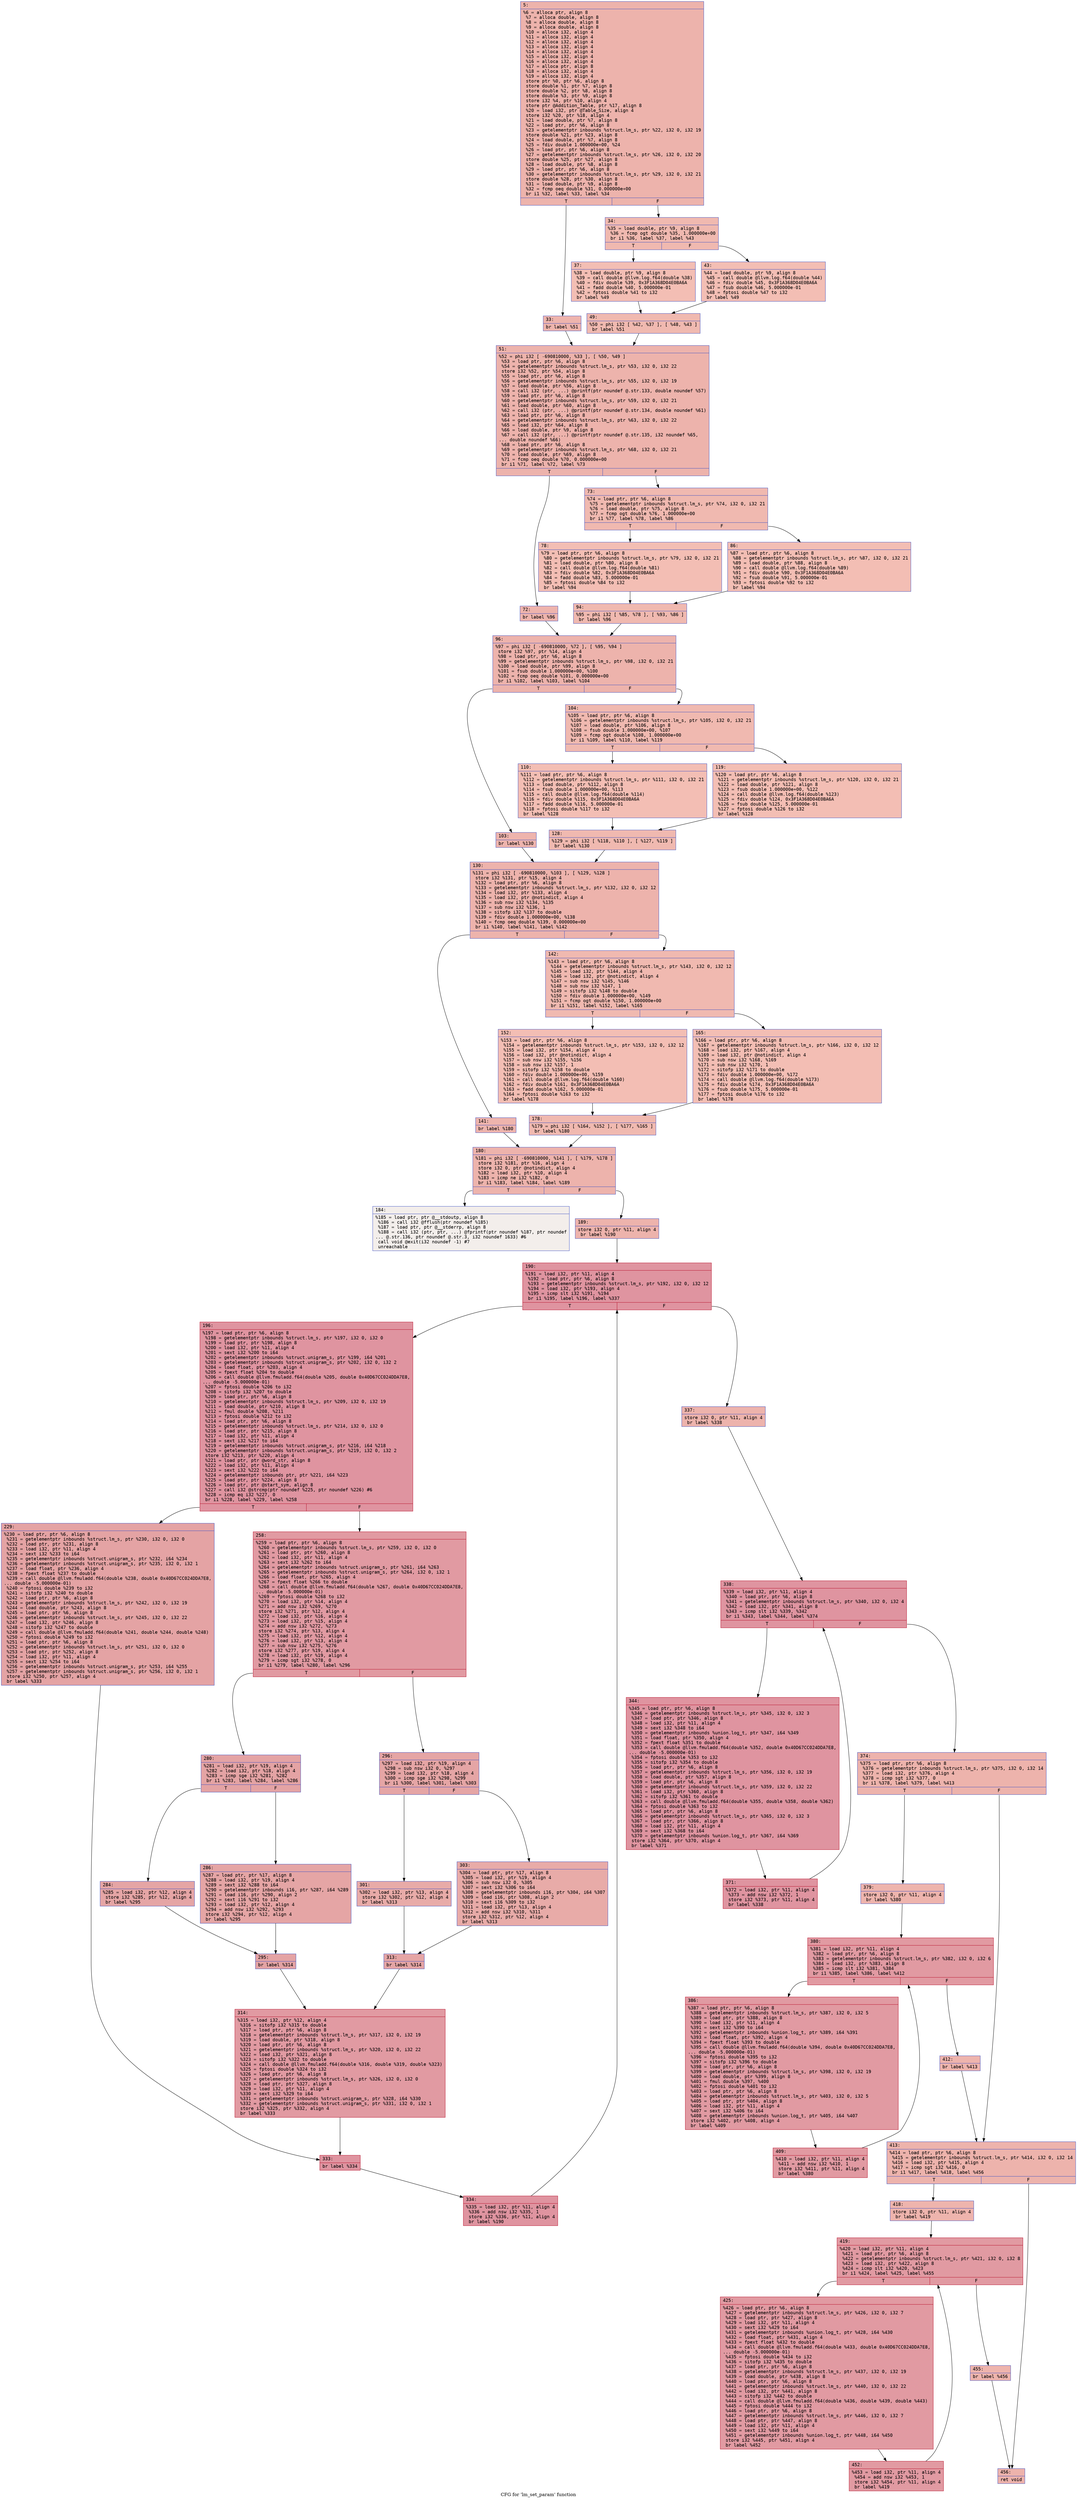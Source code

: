 digraph "CFG for 'lm_set_param' function" {
	label="CFG for 'lm_set_param' function";

	Node0x60000102a990 [shape=record,color="#3d50c3ff", style=filled, fillcolor="#d6524470" fontname="Courier",label="{5:\l|  %6 = alloca ptr, align 8\l  %7 = alloca double, align 8\l  %8 = alloca double, align 8\l  %9 = alloca double, align 8\l  %10 = alloca i32, align 4\l  %11 = alloca i32, align 4\l  %12 = alloca i32, align 4\l  %13 = alloca i32, align 4\l  %14 = alloca i32, align 4\l  %15 = alloca i32, align 4\l  %16 = alloca i32, align 4\l  %17 = alloca ptr, align 8\l  %18 = alloca i32, align 4\l  %19 = alloca i32, align 4\l  store ptr %0, ptr %6, align 8\l  store double %1, ptr %7, align 8\l  store double %2, ptr %8, align 8\l  store double %3, ptr %9, align 8\l  store i32 %4, ptr %10, align 4\l  store ptr @Addition_Table, ptr %17, align 8\l  %20 = load i32, ptr @Table_Size, align 4\l  store i32 %20, ptr %18, align 4\l  %21 = load double, ptr %7, align 8\l  %22 = load ptr, ptr %6, align 8\l  %23 = getelementptr inbounds %struct.lm_s, ptr %22, i32 0, i32 19\l  store double %21, ptr %23, align 8\l  %24 = load double, ptr %7, align 8\l  %25 = fdiv double 1.000000e+00, %24\l  %26 = load ptr, ptr %6, align 8\l  %27 = getelementptr inbounds %struct.lm_s, ptr %26, i32 0, i32 20\l  store double %25, ptr %27, align 8\l  %28 = load double, ptr %8, align 8\l  %29 = load ptr, ptr %6, align 8\l  %30 = getelementptr inbounds %struct.lm_s, ptr %29, i32 0, i32 21\l  store double %28, ptr %30, align 8\l  %31 = load double, ptr %9, align 8\l  %32 = fcmp oeq double %31, 0.000000e+00\l  br i1 %32, label %33, label %34\l|{<s0>T|<s1>F}}"];
	Node0x60000102a990:s0 -> Node0x60000102a9e0[tooltip="5 -> 33\nProbability 62.50%" ];
	Node0x60000102a990:s1 -> Node0x60000102aa30[tooltip="5 -> 34\nProbability 37.50%" ];
	Node0x60000102a9e0 [shape=record,color="#3d50c3ff", style=filled, fillcolor="#d8564670" fontname="Courier",label="{33:\l|  br label %51\l}"];
	Node0x60000102a9e0 -> Node0x60000102ab70[tooltip="33 -> 51\nProbability 100.00%" ];
	Node0x60000102aa30 [shape=record,color="#3d50c3ff", style=filled, fillcolor="#de614d70" fontname="Courier",label="{34:\l|  %35 = load double, ptr %9, align 8\l  %36 = fcmp ogt double %35, 1.000000e+00\l  br i1 %36, label %37, label %43\l|{<s0>T|<s1>F}}"];
	Node0x60000102aa30:s0 -> Node0x60000102aa80[tooltip="34 -> 37\nProbability 50.00%" ];
	Node0x60000102aa30:s1 -> Node0x60000102aad0[tooltip="34 -> 43\nProbability 50.00%" ];
	Node0x60000102aa80 [shape=record,color="#3d50c3ff", style=filled, fillcolor="#e36c5570" fontname="Courier",label="{37:\l|  %38 = load double, ptr %9, align 8\l  %39 = call double @llvm.log.f64(double %38)\l  %40 = fdiv double %39, 0x3F1A368D04E0BA6A\l  %41 = fadd double %40, 5.000000e-01\l  %42 = fptosi double %41 to i32\l  br label %49\l}"];
	Node0x60000102aa80 -> Node0x60000102ab20[tooltip="37 -> 49\nProbability 100.00%" ];
	Node0x60000102aad0 [shape=record,color="#3d50c3ff", style=filled, fillcolor="#e36c5570" fontname="Courier",label="{43:\l|  %44 = load double, ptr %9, align 8\l  %45 = call double @llvm.log.f64(double %44)\l  %46 = fdiv double %45, 0x3F1A368D04E0BA6A\l  %47 = fsub double %46, 5.000000e-01\l  %48 = fptosi double %47 to i32\l  br label %49\l}"];
	Node0x60000102aad0 -> Node0x60000102ab20[tooltip="43 -> 49\nProbability 100.00%" ];
	Node0x60000102ab20 [shape=record,color="#3d50c3ff", style=filled, fillcolor="#de614d70" fontname="Courier",label="{49:\l|  %50 = phi i32 [ %42, %37 ], [ %48, %43 ]\l  br label %51\l}"];
	Node0x60000102ab20 -> Node0x60000102ab70[tooltip="49 -> 51\nProbability 100.00%" ];
	Node0x60000102ab70 [shape=record,color="#3d50c3ff", style=filled, fillcolor="#d6524470" fontname="Courier",label="{51:\l|  %52 = phi i32 [ -690810000, %33 ], [ %50, %49 ]\l  %53 = load ptr, ptr %6, align 8\l  %54 = getelementptr inbounds %struct.lm_s, ptr %53, i32 0, i32 22\l  store i32 %52, ptr %54, align 8\l  %55 = load ptr, ptr %6, align 8\l  %56 = getelementptr inbounds %struct.lm_s, ptr %55, i32 0, i32 19\l  %57 = load double, ptr %56, align 8\l  %58 = call i32 (ptr, ...) @printf(ptr noundef @.str.133, double noundef %57)\l  %59 = load ptr, ptr %6, align 8\l  %60 = getelementptr inbounds %struct.lm_s, ptr %59, i32 0, i32 21\l  %61 = load double, ptr %60, align 8\l  %62 = call i32 (ptr, ...) @printf(ptr noundef @.str.134, double noundef %61)\l  %63 = load ptr, ptr %6, align 8\l  %64 = getelementptr inbounds %struct.lm_s, ptr %63, i32 0, i32 22\l  %65 = load i32, ptr %64, align 8\l  %66 = load double, ptr %9, align 8\l  %67 = call i32 (ptr, ...) @printf(ptr noundef @.str.135, i32 noundef %65,\l... double noundef %66)\l  %68 = load ptr, ptr %6, align 8\l  %69 = getelementptr inbounds %struct.lm_s, ptr %68, i32 0, i32 21\l  %70 = load double, ptr %69, align 8\l  %71 = fcmp oeq double %70, 0.000000e+00\l  br i1 %71, label %72, label %73\l|{<s0>T|<s1>F}}"];
	Node0x60000102ab70:s0 -> Node0x60000102abc0[tooltip="51 -> 72\nProbability 62.50%" ];
	Node0x60000102ab70:s1 -> Node0x60000102ac10[tooltip="51 -> 73\nProbability 37.50%" ];
	Node0x60000102abc0 [shape=record,color="#3d50c3ff", style=filled, fillcolor="#d8564670" fontname="Courier",label="{72:\l|  br label %96\l}"];
	Node0x60000102abc0 -> Node0x60000102ad50[tooltip="72 -> 96\nProbability 100.00%" ];
	Node0x60000102ac10 [shape=record,color="#3d50c3ff", style=filled, fillcolor="#de614d70" fontname="Courier",label="{73:\l|  %74 = load ptr, ptr %6, align 8\l  %75 = getelementptr inbounds %struct.lm_s, ptr %74, i32 0, i32 21\l  %76 = load double, ptr %75, align 8\l  %77 = fcmp ogt double %76, 1.000000e+00\l  br i1 %77, label %78, label %86\l|{<s0>T|<s1>F}}"];
	Node0x60000102ac10:s0 -> Node0x60000102ac60[tooltip="73 -> 78\nProbability 50.00%" ];
	Node0x60000102ac10:s1 -> Node0x60000102acb0[tooltip="73 -> 86\nProbability 50.00%" ];
	Node0x60000102ac60 [shape=record,color="#3d50c3ff", style=filled, fillcolor="#e36c5570" fontname="Courier",label="{78:\l|  %79 = load ptr, ptr %6, align 8\l  %80 = getelementptr inbounds %struct.lm_s, ptr %79, i32 0, i32 21\l  %81 = load double, ptr %80, align 8\l  %82 = call double @llvm.log.f64(double %81)\l  %83 = fdiv double %82, 0x3F1A368D04E0BA6A\l  %84 = fadd double %83, 5.000000e-01\l  %85 = fptosi double %84 to i32\l  br label %94\l}"];
	Node0x60000102ac60 -> Node0x60000102ad00[tooltip="78 -> 94\nProbability 100.00%" ];
	Node0x60000102acb0 [shape=record,color="#3d50c3ff", style=filled, fillcolor="#e36c5570" fontname="Courier",label="{86:\l|  %87 = load ptr, ptr %6, align 8\l  %88 = getelementptr inbounds %struct.lm_s, ptr %87, i32 0, i32 21\l  %89 = load double, ptr %88, align 8\l  %90 = call double @llvm.log.f64(double %89)\l  %91 = fdiv double %90, 0x3F1A368D04E0BA6A\l  %92 = fsub double %91, 5.000000e-01\l  %93 = fptosi double %92 to i32\l  br label %94\l}"];
	Node0x60000102acb0 -> Node0x60000102ad00[tooltip="86 -> 94\nProbability 100.00%" ];
	Node0x60000102ad00 [shape=record,color="#3d50c3ff", style=filled, fillcolor="#de614d70" fontname="Courier",label="{94:\l|  %95 = phi i32 [ %85, %78 ], [ %93, %86 ]\l  br label %96\l}"];
	Node0x60000102ad00 -> Node0x60000102ad50[tooltip="94 -> 96\nProbability 100.00%" ];
	Node0x60000102ad50 [shape=record,color="#3d50c3ff", style=filled, fillcolor="#d6524470" fontname="Courier",label="{96:\l|  %97 = phi i32 [ -690810000, %72 ], [ %95, %94 ]\l  store i32 %97, ptr %14, align 4\l  %98 = load ptr, ptr %6, align 8\l  %99 = getelementptr inbounds %struct.lm_s, ptr %98, i32 0, i32 21\l  %100 = load double, ptr %99, align 8\l  %101 = fsub double 1.000000e+00, %100\l  %102 = fcmp oeq double %101, 0.000000e+00\l  br i1 %102, label %103, label %104\l|{<s0>T|<s1>F}}"];
	Node0x60000102ad50:s0 -> Node0x60000102ada0[tooltip="96 -> 103\nProbability 62.50%" ];
	Node0x60000102ad50:s1 -> Node0x60000102adf0[tooltip="96 -> 104\nProbability 37.50%" ];
	Node0x60000102ada0 [shape=record,color="#3d50c3ff", style=filled, fillcolor="#d8564670" fontname="Courier",label="{103:\l|  br label %130\l}"];
	Node0x60000102ada0 -> Node0x60000102af30[tooltip="103 -> 130\nProbability 100.00%" ];
	Node0x60000102adf0 [shape=record,color="#3d50c3ff", style=filled, fillcolor="#de614d70" fontname="Courier",label="{104:\l|  %105 = load ptr, ptr %6, align 8\l  %106 = getelementptr inbounds %struct.lm_s, ptr %105, i32 0, i32 21\l  %107 = load double, ptr %106, align 8\l  %108 = fsub double 1.000000e+00, %107\l  %109 = fcmp ogt double %108, 1.000000e+00\l  br i1 %109, label %110, label %119\l|{<s0>T|<s1>F}}"];
	Node0x60000102adf0:s0 -> Node0x60000102ae40[tooltip="104 -> 110\nProbability 50.00%" ];
	Node0x60000102adf0:s1 -> Node0x60000102ae90[tooltip="104 -> 119\nProbability 50.00%" ];
	Node0x60000102ae40 [shape=record,color="#3d50c3ff", style=filled, fillcolor="#e36c5570" fontname="Courier",label="{110:\l|  %111 = load ptr, ptr %6, align 8\l  %112 = getelementptr inbounds %struct.lm_s, ptr %111, i32 0, i32 21\l  %113 = load double, ptr %112, align 8\l  %114 = fsub double 1.000000e+00, %113\l  %115 = call double @llvm.log.f64(double %114)\l  %116 = fdiv double %115, 0x3F1A368D04E0BA6A\l  %117 = fadd double %116, 5.000000e-01\l  %118 = fptosi double %117 to i32\l  br label %128\l}"];
	Node0x60000102ae40 -> Node0x60000102aee0[tooltip="110 -> 128\nProbability 100.00%" ];
	Node0x60000102ae90 [shape=record,color="#3d50c3ff", style=filled, fillcolor="#e36c5570" fontname="Courier",label="{119:\l|  %120 = load ptr, ptr %6, align 8\l  %121 = getelementptr inbounds %struct.lm_s, ptr %120, i32 0, i32 21\l  %122 = load double, ptr %121, align 8\l  %123 = fsub double 1.000000e+00, %122\l  %124 = call double @llvm.log.f64(double %123)\l  %125 = fdiv double %124, 0x3F1A368D04E0BA6A\l  %126 = fsub double %125, 5.000000e-01\l  %127 = fptosi double %126 to i32\l  br label %128\l}"];
	Node0x60000102ae90 -> Node0x60000102aee0[tooltip="119 -> 128\nProbability 100.00%" ];
	Node0x60000102aee0 [shape=record,color="#3d50c3ff", style=filled, fillcolor="#de614d70" fontname="Courier",label="{128:\l|  %129 = phi i32 [ %118, %110 ], [ %127, %119 ]\l  br label %130\l}"];
	Node0x60000102aee0 -> Node0x60000102af30[tooltip="128 -> 130\nProbability 100.00%" ];
	Node0x60000102af30 [shape=record,color="#3d50c3ff", style=filled, fillcolor="#d6524470" fontname="Courier",label="{130:\l|  %131 = phi i32 [ -690810000, %103 ], [ %129, %128 ]\l  store i32 %131, ptr %15, align 4\l  %132 = load ptr, ptr %6, align 8\l  %133 = getelementptr inbounds %struct.lm_s, ptr %132, i32 0, i32 12\l  %134 = load i32, ptr %133, align 4\l  %135 = load i32, ptr @notindict, align 4\l  %136 = sub nsw i32 %134, %135\l  %137 = sub nsw i32 %136, 1\l  %138 = sitofp i32 %137 to double\l  %139 = fdiv double 1.000000e+00, %138\l  %140 = fcmp oeq double %139, 0.000000e+00\l  br i1 %140, label %141, label %142\l|{<s0>T|<s1>F}}"];
	Node0x60000102af30:s0 -> Node0x60000102af80[tooltip="130 -> 141\nProbability 62.50%" ];
	Node0x60000102af30:s1 -> Node0x60000102afd0[tooltip="130 -> 142\nProbability 37.50%" ];
	Node0x60000102af80 [shape=record,color="#3d50c3ff", style=filled, fillcolor="#d8564670" fontname="Courier",label="{141:\l|  br label %180\l}"];
	Node0x60000102af80 -> Node0x60000102b110[tooltip="141 -> 180\nProbability 100.00%" ];
	Node0x60000102afd0 [shape=record,color="#3d50c3ff", style=filled, fillcolor="#de614d70" fontname="Courier",label="{142:\l|  %143 = load ptr, ptr %6, align 8\l  %144 = getelementptr inbounds %struct.lm_s, ptr %143, i32 0, i32 12\l  %145 = load i32, ptr %144, align 4\l  %146 = load i32, ptr @notindict, align 4\l  %147 = sub nsw i32 %145, %146\l  %148 = sub nsw i32 %147, 1\l  %149 = sitofp i32 %148 to double\l  %150 = fdiv double 1.000000e+00, %149\l  %151 = fcmp ogt double %150, 1.000000e+00\l  br i1 %151, label %152, label %165\l|{<s0>T|<s1>F}}"];
	Node0x60000102afd0:s0 -> Node0x60000102b020[tooltip="142 -> 152\nProbability 50.00%" ];
	Node0x60000102afd0:s1 -> Node0x60000102b070[tooltip="142 -> 165\nProbability 50.00%" ];
	Node0x60000102b020 [shape=record,color="#3d50c3ff", style=filled, fillcolor="#e36c5570" fontname="Courier",label="{152:\l|  %153 = load ptr, ptr %6, align 8\l  %154 = getelementptr inbounds %struct.lm_s, ptr %153, i32 0, i32 12\l  %155 = load i32, ptr %154, align 4\l  %156 = load i32, ptr @notindict, align 4\l  %157 = sub nsw i32 %155, %156\l  %158 = sub nsw i32 %157, 1\l  %159 = sitofp i32 %158 to double\l  %160 = fdiv double 1.000000e+00, %159\l  %161 = call double @llvm.log.f64(double %160)\l  %162 = fdiv double %161, 0x3F1A368D04E0BA6A\l  %163 = fadd double %162, 5.000000e-01\l  %164 = fptosi double %163 to i32\l  br label %178\l}"];
	Node0x60000102b020 -> Node0x60000102b0c0[tooltip="152 -> 178\nProbability 100.00%" ];
	Node0x60000102b070 [shape=record,color="#3d50c3ff", style=filled, fillcolor="#e36c5570" fontname="Courier",label="{165:\l|  %166 = load ptr, ptr %6, align 8\l  %167 = getelementptr inbounds %struct.lm_s, ptr %166, i32 0, i32 12\l  %168 = load i32, ptr %167, align 4\l  %169 = load i32, ptr @notindict, align 4\l  %170 = sub nsw i32 %168, %169\l  %171 = sub nsw i32 %170, 1\l  %172 = sitofp i32 %171 to double\l  %173 = fdiv double 1.000000e+00, %172\l  %174 = call double @llvm.log.f64(double %173)\l  %175 = fdiv double %174, 0x3F1A368D04E0BA6A\l  %176 = fsub double %175, 5.000000e-01\l  %177 = fptosi double %176 to i32\l  br label %178\l}"];
	Node0x60000102b070 -> Node0x60000102b0c0[tooltip="165 -> 178\nProbability 100.00%" ];
	Node0x60000102b0c0 [shape=record,color="#3d50c3ff", style=filled, fillcolor="#de614d70" fontname="Courier",label="{178:\l|  %179 = phi i32 [ %164, %152 ], [ %177, %165 ]\l  br label %180\l}"];
	Node0x60000102b0c0 -> Node0x60000102b110[tooltip="178 -> 180\nProbability 100.00%" ];
	Node0x60000102b110 [shape=record,color="#3d50c3ff", style=filled, fillcolor="#d6524470" fontname="Courier",label="{180:\l|  %181 = phi i32 [ -690810000, %141 ], [ %179, %178 ]\l  store i32 %181, ptr %16, align 4\l  store i32 0, ptr @notindict, align 4\l  %182 = load i32, ptr %10, align 4\l  %183 = icmp ne i32 %182, 0\l  br i1 %183, label %184, label %189\l|{<s0>T|<s1>F}}"];
	Node0x60000102b110:s0 -> Node0x60000102b160[tooltip="180 -> 184\nProbability 0.00%" ];
	Node0x60000102b110:s1 -> Node0x60000102b1b0[tooltip="180 -> 189\nProbability 100.00%" ];
	Node0x60000102b160 [shape=record,color="#3d50c3ff", style=filled, fillcolor="#e5d8d170" fontname="Courier",label="{184:\l|  %185 = load ptr, ptr @__stdoutp, align 8\l  %186 = call i32 @fflush(ptr noundef %185)\l  %187 = load ptr, ptr @__stderrp, align 8\l  %188 = call i32 (ptr, ptr, ...) @fprintf(ptr noundef %187, ptr noundef\l... @.str.136, ptr noundef @.str.3, i32 noundef 1633) #6\l  call void @exit(i32 noundef -1) #7\l  unreachable\l}"];
	Node0x60000102b1b0 [shape=record,color="#3d50c3ff", style=filled, fillcolor="#d6524470" fontname="Courier",label="{189:\l|  store i32 0, ptr %11, align 4\l  br label %190\l}"];
	Node0x60000102b1b0 -> Node0x60000102b200[tooltip="189 -> 190\nProbability 100.00%" ];
	Node0x60000102b200 [shape=record,color="#b70d28ff", style=filled, fillcolor="#b70d2870" fontname="Courier",label="{190:\l|  %191 = load i32, ptr %11, align 4\l  %192 = load ptr, ptr %6, align 8\l  %193 = getelementptr inbounds %struct.lm_s, ptr %192, i32 0, i32 12\l  %194 = load i32, ptr %193, align 4\l  %195 = icmp slt i32 %191, %194\l  br i1 %195, label %196, label %337\l|{<s0>T|<s1>F}}"];
	Node0x60000102b200:s0 -> Node0x60000102b250[tooltip="190 -> 196\nProbability 96.88%" ];
	Node0x60000102b200:s1 -> Node0x60000102b6b0[tooltip="190 -> 337\nProbability 3.12%" ];
	Node0x60000102b250 [shape=record,color="#b70d28ff", style=filled, fillcolor="#b70d2870" fontname="Courier",label="{196:\l|  %197 = load ptr, ptr %6, align 8\l  %198 = getelementptr inbounds %struct.lm_s, ptr %197, i32 0, i32 0\l  %199 = load ptr, ptr %198, align 8\l  %200 = load i32, ptr %11, align 4\l  %201 = sext i32 %200 to i64\l  %202 = getelementptr inbounds %struct.unigram_s, ptr %199, i64 %201\l  %203 = getelementptr inbounds %struct.unigram_s, ptr %202, i32 0, i32 2\l  %204 = load float, ptr %203, align 4\l  %205 = fpext float %204 to double\l  %206 = call double @llvm.fmuladd.f64(double %205, double 0x40D67CC024DDA7E8,\l... double -5.000000e-01)\l  %207 = fptosi double %206 to i32\l  %208 = sitofp i32 %207 to double\l  %209 = load ptr, ptr %6, align 8\l  %210 = getelementptr inbounds %struct.lm_s, ptr %209, i32 0, i32 19\l  %211 = load double, ptr %210, align 8\l  %212 = fmul double %208, %211\l  %213 = fptosi double %212 to i32\l  %214 = load ptr, ptr %6, align 8\l  %215 = getelementptr inbounds %struct.lm_s, ptr %214, i32 0, i32 0\l  %216 = load ptr, ptr %215, align 8\l  %217 = load i32, ptr %11, align 4\l  %218 = sext i32 %217 to i64\l  %219 = getelementptr inbounds %struct.unigram_s, ptr %216, i64 %218\l  %220 = getelementptr inbounds %struct.unigram_s, ptr %219, i32 0, i32 2\l  store i32 %213, ptr %220, align 4\l  %221 = load ptr, ptr @word_str, align 8\l  %222 = load i32, ptr %11, align 4\l  %223 = sext i32 %222 to i64\l  %224 = getelementptr inbounds ptr, ptr %221, i64 %223\l  %225 = load ptr, ptr %224, align 8\l  %226 = load ptr, ptr @start_sym, align 8\l  %227 = call i32 @strcmp(ptr noundef %225, ptr noundef %226) #6\l  %228 = icmp eq i32 %227, 0\l  br i1 %228, label %229, label %258\l|{<s0>T|<s1>F}}"];
	Node0x60000102b250:s0 -> Node0x60000102b2a0[tooltip="196 -> 229\nProbability 37.50%" ];
	Node0x60000102b250:s1 -> Node0x60000102b2f0[tooltip="196 -> 258\nProbability 62.50%" ];
	Node0x60000102b2a0 [shape=record,color="#3d50c3ff", style=filled, fillcolor="#c32e3170" fontname="Courier",label="{229:\l|  %230 = load ptr, ptr %6, align 8\l  %231 = getelementptr inbounds %struct.lm_s, ptr %230, i32 0, i32 0\l  %232 = load ptr, ptr %231, align 8\l  %233 = load i32, ptr %11, align 4\l  %234 = sext i32 %233 to i64\l  %235 = getelementptr inbounds %struct.unigram_s, ptr %232, i64 %234\l  %236 = getelementptr inbounds %struct.unigram_s, ptr %235, i32 0, i32 1\l  %237 = load float, ptr %236, align 4\l  %238 = fpext float %237 to double\l  %239 = call double @llvm.fmuladd.f64(double %238, double 0x40D67CC024DDA7E8,\l... double -5.000000e-01)\l  %240 = fptosi double %239 to i32\l  %241 = sitofp i32 %240 to double\l  %242 = load ptr, ptr %6, align 8\l  %243 = getelementptr inbounds %struct.lm_s, ptr %242, i32 0, i32 19\l  %244 = load double, ptr %243, align 8\l  %245 = load ptr, ptr %6, align 8\l  %246 = getelementptr inbounds %struct.lm_s, ptr %245, i32 0, i32 22\l  %247 = load i32, ptr %246, align 8\l  %248 = sitofp i32 %247 to double\l  %249 = call double @llvm.fmuladd.f64(double %241, double %244, double %248)\l  %250 = fptosi double %249 to i32\l  %251 = load ptr, ptr %6, align 8\l  %252 = getelementptr inbounds %struct.lm_s, ptr %251, i32 0, i32 0\l  %253 = load ptr, ptr %252, align 8\l  %254 = load i32, ptr %11, align 4\l  %255 = sext i32 %254 to i64\l  %256 = getelementptr inbounds %struct.unigram_s, ptr %253, i64 %255\l  %257 = getelementptr inbounds %struct.unigram_s, ptr %256, i32 0, i32 1\l  store i32 %250, ptr %257, align 4\l  br label %333\l}"];
	Node0x60000102b2a0 -> Node0x60000102b610[tooltip="229 -> 333\nProbability 100.00%" ];
	Node0x60000102b2f0 [shape=record,color="#b70d28ff", style=filled, fillcolor="#bb1b2c70" fontname="Courier",label="{258:\l|  %259 = load ptr, ptr %6, align 8\l  %260 = getelementptr inbounds %struct.lm_s, ptr %259, i32 0, i32 0\l  %261 = load ptr, ptr %260, align 8\l  %262 = load i32, ptr %11, align 4\l  %263 = sext i32 %262 to i64\l  %264 = getelementptr inbounds %struct.unigram_s, ptr %261, i64 %263\l  %265 = getelementptr inbounds %struct.unigram_s, ptr %264, i32 0, i32 1\l  %266 = load float, ptr %265, align 4\l  %267 = fpext float %266 to double\l  %268 = call double @llvm.fmuladd.f64(double %267, double 0x40D67CC024DDA7E8,\l... double -5.000000e-01)\l  %269 = fptosi double %268 to i32\l  %270 = load i32, ptr %14, align 4\l  %271 = add nsw i32 %269, %270\l  store i32 %271, ptr %12, align 4\l  %272 = load i32, ptr %16, align 4\l  %273 = load i32, ptr %15, align 4\l  %274 = add nsw i32 %272, %273\l  store i32 %274, ptr %13, align 4\l  %275 = load i32, ptr %12, align 4\l  %276 = load i32, ptr %13, align 4\l  %277 = sub nsw i32 %275, %276\l  store i32 %277, ptr %19, align 4\l  %278 = load i32, ptr %19, align 4\l  %279 = icmp sgt i32 %278, 0\l  br i1 %279, label %280, label %296\l|{<s0>T|<s1>F}}"];
	Node0x60000102b2f0:s0 -> Node0x60000102b340[tooltip="258 -> 280\nProbability 62.50%" ];
	Node0x60000102b2f0:s1 -> Node0x60000102b480[tooltip="258 -> 296\nProbability 37.50%" ];
	Node0x60000102b340 [shape=record,color="#3d50c3ff", style=filled, fillcolor="#c32e3170" fontname="Courier",label="{280:\l|  %281 = load i32, ptr %19, align 4\l  %282 = load i32, ptr %18, align 4\l  %283 = icmp sge i32 %281, %282\l  br i1 %283, label %284, label %286\l|{<s0>T|<s1>F}}"];
	Node0x60000102b340:s0 -> Node0x60000102b390[tooltip="280 -> 284\nProbability 50.00%" ];
	Node0x60000102b340:s1 -> Node0x60000102b3e0[tooltip="280 -> 286\nProbability 50.00%" ];
	Node0x60000102b390 [shape=record,color="#3d50c3ff", style=filled, fillcolor="#c5333470" fontname="Courier",label="{284:\l|  %285 = load i32, ptr %12, align 4\l  store i32 %285, ptr %12, align 4\l  br label %295\l}"];
	Node0x60000102b390 -> Node0x60000102b430[tooltip="284 -> 295\nProbability 100.00%" ];
	Node0x60000102b3e0 [shape=record,color="#3d50c3ff", style=filled, fillcolor="#c5333470" fontname="Courier",label="{286:\l|  %287 = load ptr, ptr %17, align 8\l  %288 = load i32, ptr %19, align 4\l  %289 = sext i32 %288 to i64\l  %290 = getelementptr inbounds i16, ptr %287, i64 %289\l  %291 = load i16, ptr %290, align 2\l  %292 = sext i16 %291 to i32\l  %293 = load i32, ptr %12, align 4\l  %294 = add nsw i32 %292, %293\l  store i32 %294, ptr %12, align 4\l  br label %295\l}"];
	Node0x60000102b3e0 -> Node0x60000102b430[tooltip="286 -> 295\nProbability 100.00%" ];
	Node0x60000102b430 [shape=record,color="#3d50c3ff", style=filled, fillcolor="#c32e3170" fontname="Courier",label="{295:\l|  br label %314\l}"];
	Node0x60000102b430 -> Node0x60000102b5c0[tooltip="295 -> 314\nProbability 100.00%" ];
	Node0x60000102b480 [shape=record,color="#3d50c3ff", style=filled, fillcolor="#c5333470" fontname="Courier",label="{296:\l|  %297 = load i32, ptr %19, align 4\l  %298 = sub nsw i32 0, %297\l  %299 = load i32, ptr %18, align 4\l  %300 = icmp sge i32 %298, %299\l  br i1 %300, label %301, label %303\l|{<s0>T|<s1>F}}"];
	Node0x60000102b480:s0 -> Node0x60000102b4d0[tooltip="296 -> 301\nProbability 50.00%" ];
	Node0x60000102b480:s1 -> Node0x60000102b520[tooltip="296 -> 303\nProbability 50.00%" ];
	Node0x60000102b4d0 [shape=record,color="#3d50c3ff", style=filled, fillcolor="#cc403a70" fontname="Courier",label="{301:\l|  %302 = load i32, ptr %13, align 4\l  store i32 %302, ptr %12, align 4\l  br label %313\l}"];
	Node0x60000102b4d0 -> Node0x60000102b570[tooltip="301 -> 313\nProbability 100.00%" ];
	Node0x60000102b520 [shape=record,color="#3d50c3ff", style=filled, fillcolor="#cc403a70" fontname="Courier",label="{303:\l|  %304 = load ptr, ptr %17, align 8\l  %305 = load i32, ptr %19, align 4\l  %306 = sub nsw i32 0, %305\l  %307 = sext i32 %306 to i64\l  %308 = getelementptr inbounds i16, ptr %304, i64 %307\l  %309 = load i16, ptr %308, align 2\l  %310 = sext i16 %309 to i32\l  %311 = load i32, ptr %13, align 4\l  %312 = add nsw i32 %310, %311\l  store i32 %312, ptr %12, align 4\l  br label %313\l}"];
	Node0x60000102b520 -> Node0x60000102b570[tooltip="303 -> 313\nProbability 100.00%" ];
	Node0x60000102b570 [shape=record,color="#3d50c3ff", style=filled, fillcolor="#c5333470" fontname="Courier",label="{313:\l|  br label %314\l}"];
	Node0x60000102b570 -> Node0x60000102b5c0[tooltip="313 -> 314\nProbability 100.00%" ];
	Node0x60000102b5c0 [shape=record,color="#b70d28ff", style=filled, fillcolor="#bb1b2c70" fontname="Courier",label="{314:\l|  %315 = load i32, ptr %12, align 4\l  %316 = sitofp i32 %315 to double\l  %317 = load ptr, ptr %6, align 8\l  %318 = getelementptr inbounds %struct.lm_s, ptr %317, i32 0, i32 19\l  %319 = load double, ptr %318, align 8\l  %320 = load ptr, ptr %6, align 8\l  %321 = getelementptr inbounds %struct.lm_s, ptr %320, i32 0, i32 22\l  %322 = load i32, ptr %321, align 8\l  %323 = sitofp i32 %322 to double\l  %324 = call double @llvm.fmuladd.f64(double %316, double %319, double %323)\l  %325 = fptosi double %324 to i32\l  %326 = load ptr, ptr %6, align 8\l  %327 = getelementptr inbounds %struct.lm_s, ptr %326, i32 0, i32 0\l  %328 = load ptr, ptr %327, align 8\l  %329 = load i32, ptr %11, align 4\l  %330 = sext i32 %329 to i64\l  %331 = getelementptr inbounds %struct.unigram_s, ptr %328, i64 %330\l  %332 = getelementptr inbounds %struct.unigram_s, ptr %331, i32 0, i32 1\l  store i32 %325, ptr %332, align 4\l  br label %333\l}"];
	Node0x60000102b5c0 -> Node0x60000102b610[tooltip="314 -> 333\nProbability 100.00%" ];
	Node0x60000102b610 [shape=record,color="#b70d28ff", style=filled, fillcolor="#b70d2870" fontname="Courier",label="{333:\l|  br label %334\l}"];
	Node0x60000102b610 -> Node0x60000102b660[tooltip="333 -> 334\nProbability 100.00%" ];
	Node0x60000102b660 [shape=record,color="#b70d28ff", style=filled, fillcolor="#b70d2870" fontname="Courier",label="{334:\l|  %335 = load i32, ptr %11, align 4\l  %336 = add nsw i32 %335, 1\l  store i32 %336, ptr %11, align 4\l  br label %190\l}"];
	Node0x60000102b660 -> Node0x60000102b200[tooltip="334 -> 190\nProbability 100.00%" ];
	Node0x60000102b6b0 [shape=record,color="#3d50c3ff", style=filled, fillcolor="#d6524470" fontname="Courier",label="{337:\l|  store i32 0, ptr %11, align 4\l  br label %338\l}"];
	Node0x60000102b6b0 -> Node0x60000102b700[tooltip="337 -> 338\nProbability 100.00%" ];
	Node0x60000102b700 [shape=record,color="#b70d28ff", style=filled, fillcolor="#b70d2870" fontname="Courier",label="{338:\l|  %339 = load i32, ptr %11, align 4\l  %340 = load ptr, ptr %6, align 8\l  %341 = getelementptr inbounds %struct.lm_s, ptr %340, i32 0, i32 4\l  %342 = load i32, ptr %341, align 8\l  %343 = icmp slt i32 %339, %342\l  br i1 %343, label %344, label %374\l|{<s0>T|<s1>F}}"];
	Node0x60000102b700:s0 -> Node0x60000102b750[tooltip="338 -> 344\nProbability 96.88%" ];
	Node0x60000102b700:s1 -> Node0x60000102b7f0[tooltip="338 -> 374\nProbability 3.12%" ];
	Node0x60000102b750 [shape=record,color="#b70d28ff", style=filled, fillcolor="#b70d2870" fontname="Courier",label="{344:\l|  %345 = load ptr, ptr %6, align 8\l  %346 = getelementptr inbounds %struct.lm_s, ptr %345, i32 0, i32 3\l  %347 = load ptr, ptr %346, align 8\l  %348 = load i32, ptr %11, align 4\l  %349 = sext i32 %348 to i64\l  %350 = getelementptr inbounds %union.log_t, ptr %347, i64 %349\l  %351 = load float, ptr %350, align 4\l  %352 = fpext float %351 to double\l  %353 = call double @llvm.fmuladd.f64(double %352, double 0x40D67CC024DDA7E8,\l... double -5.000000e-01)\l  %354 = fptosi double %353 to i32\l  %355 = sitofp i32 %354 to double\l  %356 = load ptr, ptr %6, align 8\l  %357 = getelementptr inbounds %struct.lm_s, ptr %356, i32 0, i32 19\l  %358 = load double, ptr %357, align 8\l  %359 = load ptr, ptr %6, align 8\l  %360 = getelementptr inbounds %struct.lm_s, ptr %359, i32 0, i32 22\l  %361 = load i32, ptr %360, align 8\l  %362 = sitofp i32 %361 to double\l  %363 = call double @llvm.fmuladd.f64(double %355, double %358, double %362)\l  %364 = fptosi double %363 to i32\l  %365 = load ptr, ptr %6, align 8\l  %366 = getelementptr inbounds %struct.lm_s, ptr %365, i32 0, i32 3\l  %367 = load ptr, ptr %366, align 8\l  %368 = load i32, ptr %11, align 4\l  %369 = sext i32 %368 to i64\l  %370 = getelementptr inbounds %union.log_t, ptr %367, i64 %369\l  store i32 %364, ptr %370, align 4\l  br label %371\l}"];
	Node0x60000102b750 -> Node0x60000102b7a0[tooltip="344 -> 371\nProbability 100.00%" ];
	Node0x60000102b7a0 [shape=record,color="#b70d28ff", style=filled, fillcolor="#b70d2870" fontname="Courier",label="{371:\l|  %372 = load i32, ptr %11, align 4\l  %373 = add nsw i32 %372, 1\l  store i32 %373, ptr %11, align 4\l  br label %338\l}"];
	Node0x60000102b7a0 -> Node0x60000102b700[tooltip="371 -> 338\nProbability 100.00%" ];
	Node0x60000102b7f0 [shape=record,color="#3d50c3ff", style=filled, fillcolor="#d6524470" fontname="Courier",label="{374:\l|  %375 = load ptr, ptr %6, align 8\l  %376 = getelementptr inbounds %struct.lm_s, ptr %375, i32 0, i32 14\l  %377 = load i32, ptr %376, align 4\l  %378 = icmp sgt i32 %377, 0\l  br i1 %378, label %379, label %413\l|{<s0>T|<s1>F}}"];
	Node0x60000102b7f0:s0 -> Node0x60000102b840[tooltip="374 -> 379\nProbability 62.50%" ];
	Node0x60000102b7f0:s1 -> Node0x60000102b9d0[tooltip="374 -> 413\nProbability 37.50%" ];
	Node0x60000102b840 [shape=record,color="#3d50c3ff", style=filled, fillcolor="#d8564670" fontname="Courier",label="{379:\l|  store i32 0, ptr %11, align 4\l  br label %380\l}"];
	Node0x60000102b840 -> Node0x60000102b890[tooltip="379 -> 380\nProbability 100.00%" ];
	Node0x60000102b890 [shape=record,color="#b70d28ff", style=filled, fillcolor="#bb1b2c70" fontname="Courier",label="{380:\l|  %381 = load i32, ptr %11, align 4\l  %382 = load ptr, ptr %6, align 8\l  %383 = getelementptr inbounds %struct.lm_s, ptr %382, i32 0, i32 6\l  %384 = load i32, ptr %383, align 8\l  %385 = icmp slt i32 %381, %384\l  br i1 %385, label %386, label %412\l|{<s0>T|<s1>F}}"];
	Node0x60000102b890:s0 -> Node0x60000102b8e0[tooltip="380 -> 386\nProbability 96.88%" ];
	Node0x60000102b890:s1 -> Node0x60000102b980[tooltip="380 -> 412\nProbability 3.12%" ];
	Node0x60000102b8e0 [shape=record,color="#b70d28ff", style=filled, fillcolor="#bb1b2c70" fontname="Courier",label="{386:\l|  %387 = load ptr, ptr %6, align 8\l  %388 = getelementptr inbounds %struct.lm_s, ptr %387, i32 0, i32 5\l  %389 = load ptr, ptr %388, align 8\l  %390 = load i32, ptr %11, align 4\l  %391 = sext i32 %390 to i64\l  %392 = getelementptr inbounds %union.log_t, ptr %389, i64 %391\l  %393 = load float, ptr %392, align 4\l  %394 = fpext float %393 to double\l  %395 = call double @llvm.fmuladd.f64(double %394, double 0x40D67CC024DDA7E8,\l... double -5.000000e-01)\l  %396 = fptosi double %395 to i32\l  %397 = sitofp i32 %396 to double\l  %398 = load ptr, ptr %6, align 8\l  %399 = getelementptr inbounds %struct.lm_s, ptr %398, i32 0, i32 19\l  %400 = load double, ptr %399, align 8\l  %401 = fmul double %397, %400\l  %402 = fptosi double %401 to i32\l  %403 = load ptr, ptr %6, align 8\l  %404 = getelementptr inbounds %struct.lm_s, ptr %403, i32 0, i32 5\l  %405 = load ptr, ptr %404, align 8\l  %406 = load i32, ptr %11, align 4\l  %407 = sext i32 %406 to i64\l  %408 = getelementptr inbounds %union.log_t, ptr %405, i64 %407\l  store i32 %402, ptr %408, align 4\l  br label %409\l}"];
	Node0x60000102b8e0 -> Node0x60000102b930[tooltip="386 -> 409\nProbability 100.00%" ];
	Node0x60000102b930 [shape=record,color="#b70d28ff", style=filled, fillcolor="#bb1b2c70" fontname="Courier",label="{409:\l|  %410 = load i32, ptr %11, align 4\l  %411 = add nsw i32 %410, 1\l  store i32 %411, ptr %11, align 4\l  br label %380\l}"];
	Node0x60000102b930 -> Node0x60000102b890[tooltip="409 -> 380\nProbability 100.00%" ];
	Node0x60000102b980 [shape=record,color="#3d50c3ff", style=filled, fillcolor="#d8564670" fontname="Courier",label="{412:\l|  br label %413\l}"];
	Node0x60000102b980 -> Node0x60000102b9d0[tooltip="412 -> 413\nProbability 100.00%" ];
	Node0x60000102b9d0 [shape=record,color="#3d50c3ff", style=filled, fillcolor="#d6524470" fontname="Courier",label="{413:\l|  %414 = load ptr, ptr %6, align 8\l  %415 = getelementptr inbounds %struct.lm_s, ptr %414, i32 0, i32 14\l  %416 = load i32, ptr %415, align 4\l  %417 = icmp sgt i32 %416, 0\l  br i1 %417, label %418, label %456\l|{<s0>T|<s1>F}}"];
	Node0x60000102b9d0:s0 -> Node0x60000102ba20[tooltip="413 -> 418\nProbability 62.50%" ];
	Node0x60000102b9d0:s1 -> Node0x60000102bbb0[tooltip="413 -> 456\nProbability 37.50%" ];
	Node0x60000102ba20 [shape=record,color="#3d50c3ff", style=filled, fillcolor="#d8564670" fontname="Courier",label="{418:\l|  store i32 0, ptr %11, align 4\l  br label %419\l}"];
	Node0x60000102ba20 -> Node0x60000102ba70[tooltip="418 -> 419\nProbability 100.00%" ];
	Node0x60000102ba70 [shape=record,color="#b70d28ff", style=filled, fillcolor="#bb1b2c70" fontname="Courier",label="{419:\l|  %420 = load i32, ptr %11, align 4\l  %421 = load ptr, ptr %6, align 8\l  %422 = getelementptr inbounds %struct.lm_s, ptr %421, i32 0, i32 8\l  %423 = load i32, ptr %422, align 8\l  %424 = icmp slt i32 %420, %423\l  br i1 %424, label %425, label %455\l|{<s0>T|<s1>F}}"];
	Node0x60000102ba70:s0 -> Node0x60000102bac0[tooltip="419 -> 425\nProbability 96.88%" ];
	Node0x60000102ba70:s1 -> Node0x60000102bb60[tooltip="419 -> 455\nProbability 3.12%" ];
	Node0x60000102bac0 [shape=record,color="#b70d28ff", style=filled, fillcolor="#bb1b2c70" fontname="Courier",label="{425:\l|  %426 = load ptr, ptr %6, align 8\l  %427 = getelementptr inbounds %struct.lm_s, ptr %426, i32 0, i32 7\l  %428 = load ptr, ptr %427, align 8\l  %429 = load i32, ptr %11, align 4\l  %430 = sext i32 %429 to i64\l  %431 = getelementptr inbounds %union.log_t, ptr %428, i64 %430\l  %432 = load float, ptr %431, align 4\l  %433 = fpext float %432 to double\l  %434 = call double @llvm.fmuladd.f64(double %433, double 0x40D67CC024DDA7E8,\l... double -5.000000e-01)\l  %435 = fptosi double %434 to i32\l  %436 = sitofp i32 %435 to double\l  %437 = load ptr, ptr %6, align 8\l  %438 = getelementptr inbounds %struct.lm_s, ptr %437, i32 0, i32 19\l  %439 = load double, ptr %438, align 8\l  %440 = load ptr, ptr %6, align 8\l  %441 = getelementptr inbounds %struct.lm_s, ptr %440, i32 0, i32 22\l  %442 = load i32, ptr %441, align 8\l  %443 = sitofp i32 %442 to double\l  %444 = call double @llvm.fmuladd.f64(double %436, double %439, double %443)\l  %445 = fptosi double %444 to i32\l  %446 = load ptr, ptr %6, align 8\l  %447 = getelementptr inbounds %struct.lm_s, ptr %446, i32 0, i32 7\l  %448 = load ptr, ptr %447, align 8\l  %449 = load i32, ptr %11, align 4\l  %450 = sext i32 %449 to i64\l  %451 = getelementptr inbounds %union.log_t, ptr %448, i64 %450\l  store i32 %445, ptr %451, align 4\l  br label %452\l}"];
	Node0x60000102bac0 -> Node0x60000102bb10[tooltip="425 -> 452\nProbability 100.00%" ];
	Node0x60000102bb10 [shape=record,color="#b70d28ff", style=filled, fillcolor="#bb1b2c70" fontname="Courier",label="{452:\l|  %453 = load i32, ptr %11, align 4\l  %454 = add nsw i32 %453, 1\l  store i32 %454, ptr %11, align 4\l  br label %419\l}"];
	Node0x60000102bb10 -> Node0x60000102ba70[tooltip="452 -> 419\nProbability 100.00%" ];
	Node0x60000102bb60 [shape=record,color="#3d50c3ff", style=filled, fillcolor="#d8564670" fontname="Courier",label="{455:\l|  br label %456\l}"];
	Node0x60000102bb60 -> Node0x60000102bbb0[tooltip="455 -> 456\nProbability 100.00%" ];
	Node0x60000102bbb0 [shape=record,color="#3d50c3ff", style=filled, fillcolor="#d6524470" fontname="Courier",label="{456:\l|  ret void\l}"];
}
